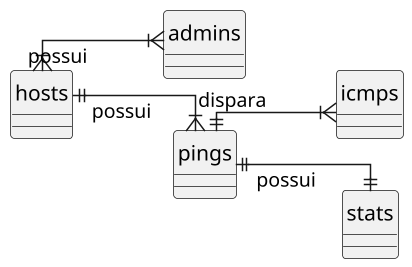 @startuml
hide circle
scale 1.5
skinparam linetype ortho
skinparam monochrome true
left to right direction

entity "admins" as admin { }

entity "hosts" as host { }

entity "pings" as ping { }

entity "icmps" as icmp { }

entity "stats" as stat { }

ping ||--|{ icmp : dispara
ping ||--|| stat : possui
host ||--|{ ping : possui
host }|--|{ admin : possui
@enduml
